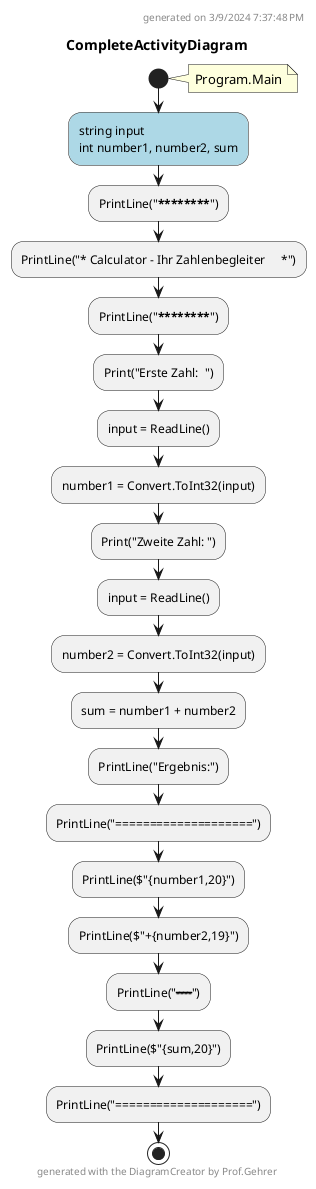@startuml CompleteActivityDiagram
header
generated on 3/9/2024 7:37:48 PM
end header
title CompleteActivityDiagram
start
note right:  Program.Main
#LightBlue:string input
int number1, number2, sum;
:PrintLine("****************************************");
:PrintLine("* Calculator - Ihr Zahlenbegleiter     *");
:PrintLine("****************************************");
:Print("Erste Zahl:  ");
:input = ReadLine();
:number1 = Convert.ToInt32(input);
:Print("Zweite Zahl: ");
:input = ReadLine();
:number2 = Convert.ToInt32(input);
:sum = number1 + number2;
:PrintLine("Ergebnis:");
:PrintLine("====================");
:PrintLine($"{number1,20}");
:PrintLine($"+{number2,19}");
:PrintLine("--------------------");
:PrintLine($"{sum,20}");
:PrintLine("====================");
stop
footer
generated with the DiagramCreator by Prof.Gehrer
end footer
@enduml
